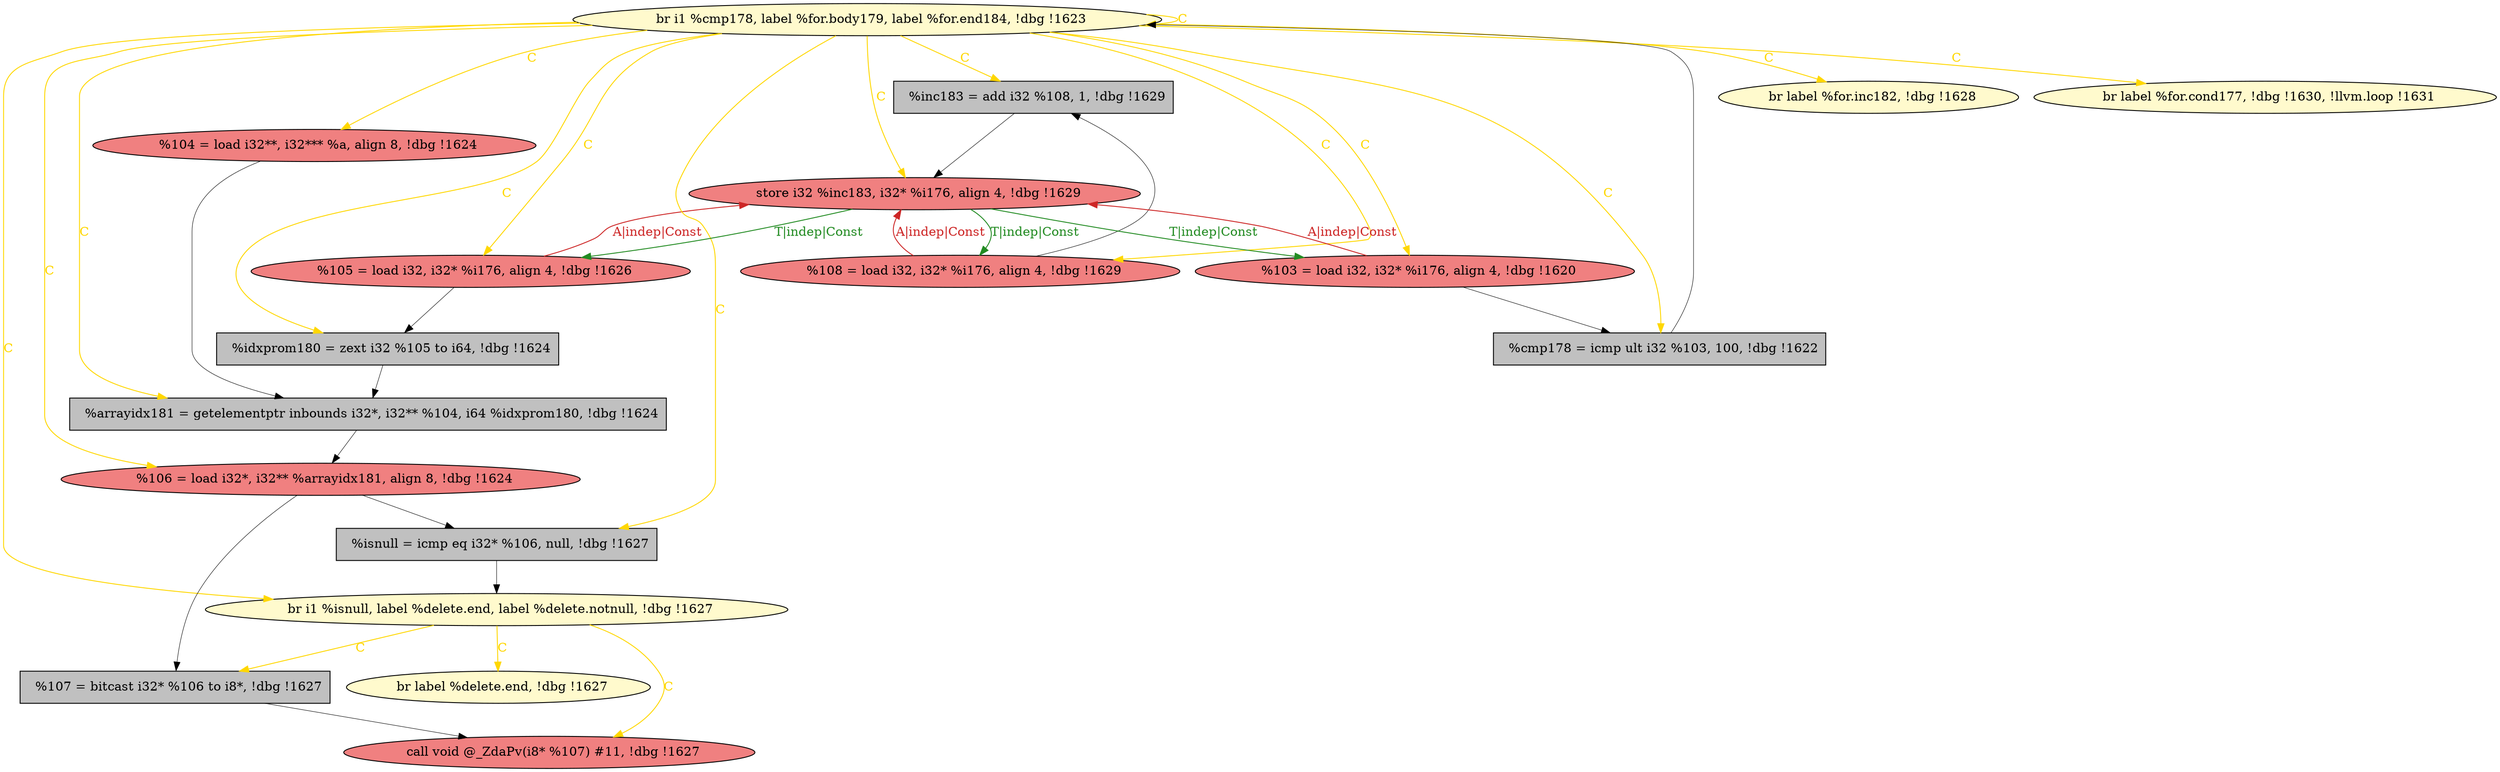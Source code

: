 
digraph G {


node5525 [fillcolor=lemonchiffon,label="  br i1 %isnull, label %delete.end, label %delete.notnull, !dbg !1627",shape=ellipse,style=filled ]
node5509 [fillcolor=grey,label="  %inc183 = add i32 %108, 1, !dbg !1629",shape=rectangle,style=filled ]
node5513 [fillcolor=lightcoral,label="  call void @_ZdaPv(i8* %107) #11, !dbg !1627",shape=ellipse,style=filled ]
node5518 [fillcolor=lightcoral,label="  %105 = load i32, i32* %i176, align 4, !dbg !1626",shape=ellipse,style=filled ]
node5523 [fillcolor=grey,label="  %arrayidx181 = getelementptr inbounds i32*, i32** %104, i64 %idxprom180, !dbg !1624",shape=rectangle,style=filled ]
node5512 [fillcolor=lightcoral,label="  %104 = load i32**, i32*** %a, align 8, !dbg !1624",shape=ellipse,style=filled ]
node5519 [fillcolor=lemonchiffon,label="  br label %delete.end, !dbg !1627",shape=ellipse,style=filled ]
node5511 [fillcolor=lemonchiffon,label="  br label %for.inc182, !dbg !1628",shape=ellipse,style=filled ]
node5510 [fillcolor=lemonchiffon,label="  br i1 %cmp178, label %for.body179, label %for.end184, !dbg !1623",shape=ellipse,style=filled ]
node5514 [fillcolor=lemonchiffon,label="  br label %for.cond177, !dbg !1630, !llvm.loop !1631",shape=ellipse,style=filled ]
node5515 [fillcolor=lightcoral,label="  %108 = load i32, i32* %i176, align 4, !dbg !1629",shape=ellipse,style=filled ]
node5517 [fillcolor=grey,label="  %idxprom180 = zext i32 %105 to i64, !dbg !1624",shape=rectangle,style=filled ]
node5520 [fillcolor=lightcoral,label="  %106 = load i32*, i32** %arrayidx181, align 8, !dbg !1624",shape=ellipse,style=filled ]
node5516 [fillcolor=lightcoral,label="  %103 = load i32, i32* %i176, align 4, !dbg !1620",shape=ellipse,style=filled ]
node5524 [fillcolor=grey,label="  %isnull = icmp eq i32* %106, null, !dbg !1627",shape=rectangle,style=filled ]
node5521 [fillcolor=lightcoral,label="  store i32 %inc183, i32* %i176, align 4, !dbg !1629",shape=ellipse,style=filled ]
node5526 [fillcolor=grey,label="  %107 = bitcast i32* %106 to i8*, !dbg !1627",shape=rectangle,style=filled ]
node5522 [fillcolor=grey,label="  %cmp178 = icmp ult i32 %103, 100, !dbg !1622",shape=rectangle,style=filled ]

node5521->node5516 [style=solid,color=forestgreen,label="T|indep|Const",penwidth=1.0,fontcolor=forestgreen ]
node5524->node5525 [style=solid,color=black,label="",penwidth=0.5,fontcolor=black ]
node5525->node5526 [style=solid,color=gold,label="C",penwidth=1.0,fontcolor=gold ]
node5518->node5517 [style=solid,color=black,label="",penwidth=0.5,fontcolor=black ]
node5510->node5512 [style=solid,color=gold,label="C",penwidth=1.0,fontcolor=gold ]
node5517->node5523 [style=solid,color=black,label="",penwidth=0.5,fontcolor=black ]
node5522->node5510 [style=solid,color=black,label="",penwidth=0.5,fontcolor=black ]
node5510->node5522 [style=solid,color=gold,label="C",penwidth=1.0,fontcolor=gold ]
node5521->node5518 [style=solid,color=forestgreen,label="T|indep|Const",penwidth=1.0,fontcolor=forestgreen ]
node5510->node5520 [style=solid,color=gold,label="C",penwidth=1.0,fontcolor=gold ]
node5515->node5509 [style=solid,color=black,label="",penwidth=0.5,fontcolor=black ]
node5518->node5521 [style=solid,color=firebrick3,label="A|indep|Const",penwidth=1.0,fontcolor=firebrick3 ]
node5521->node5515 [style=solid,color=forestgreen,label="T|indep|Const",penwidth=1.0,fontcolor=forestgreen ]
node5510->node5524 [style=solid,color=gold,label="C",penwidth=1.0,fontcolor=gold ]
node5510->node5516 [style=solid,color=gold,label="C",penwidth=1.0,fontcolor=gold ]
node5510->node5517 [style=solid,color=gold,label="C",penwidth=1.0,fontcolor=gold ]
node5510->node5515 [style=solid,color=gold,label="C",penwidth=1.0,fontcolor=gold ]
node5510->node5509 [style=solid,color=gold,label="C",penwidth=1.0,fontcolor=gold ]
node5510->node5518 [style=solid,color=gold,label="C",penwidth=1.0,fontcolor=gold ]
node5510->node5525 [style=solid,color=gold,label="C",penwidth=1.0,fontcolor=gold ]
node5510->node5510 [style=solid,color=gold,label="C",penwidth=1.0,fontcolor=gold ]
node5526->node5513 [style=solid,color=black,label="",penwidth=0.5,fontcolor=black ]
node5523->node5520 [style=solid,color=black,label="",penwidth=0.5,fontcolor=black ]
node5510->node5514 [style=solid,color=gold,label="C",penwidth=1.0,fontcolor=gold ]
node5516->node5522 [style=solid,color=black,label="",penwidth=0.5,fontcolor=black ]
node5510->node5511 [style=solid,color=gold,label="C",penwidth=1.0,fontcolor=gold ]
node5520->node5526 [style=solid,color=black,label="",penwidth=0.5,fontcolor=black ]
node5525->node5513 [style=solid,color=gold,label="C",penwidth=1.0,fontcolor=gold ]
node5510->node5521 [style=solid,color=gold,label="C",penwidth=1.0,fontcolor=gold ]
node5516->node5521 [style=solid,color=firebrick3,label="A|indep|Const",penwidth=1.0,fontcolor=firebrick3 ]
node5510->node5523 [style=solid,color=gold,label="C",penwidth=1.0,fontcolor=gold ]
node5525->node5519 [style=solid,color=gold,label="C",penwidth=1.0,fontcolor=gold ]
node5520->node5524 [style=solid,color=black,label="",penwidth=0.5,fontcolor=black ]
node5515->node5521 [style=solid,color=firebrick3,label="A|indep|Const",penwidth=1.0,fontcolor=firebrick3 ]
node5512->node5523 [style=solid,color=black,label="",penwidth=0.5,fontcolor=black ]
node5509->node5521 [style=solid,color=black,label="",penwidth=0.5,fontcolor=black ]


}
